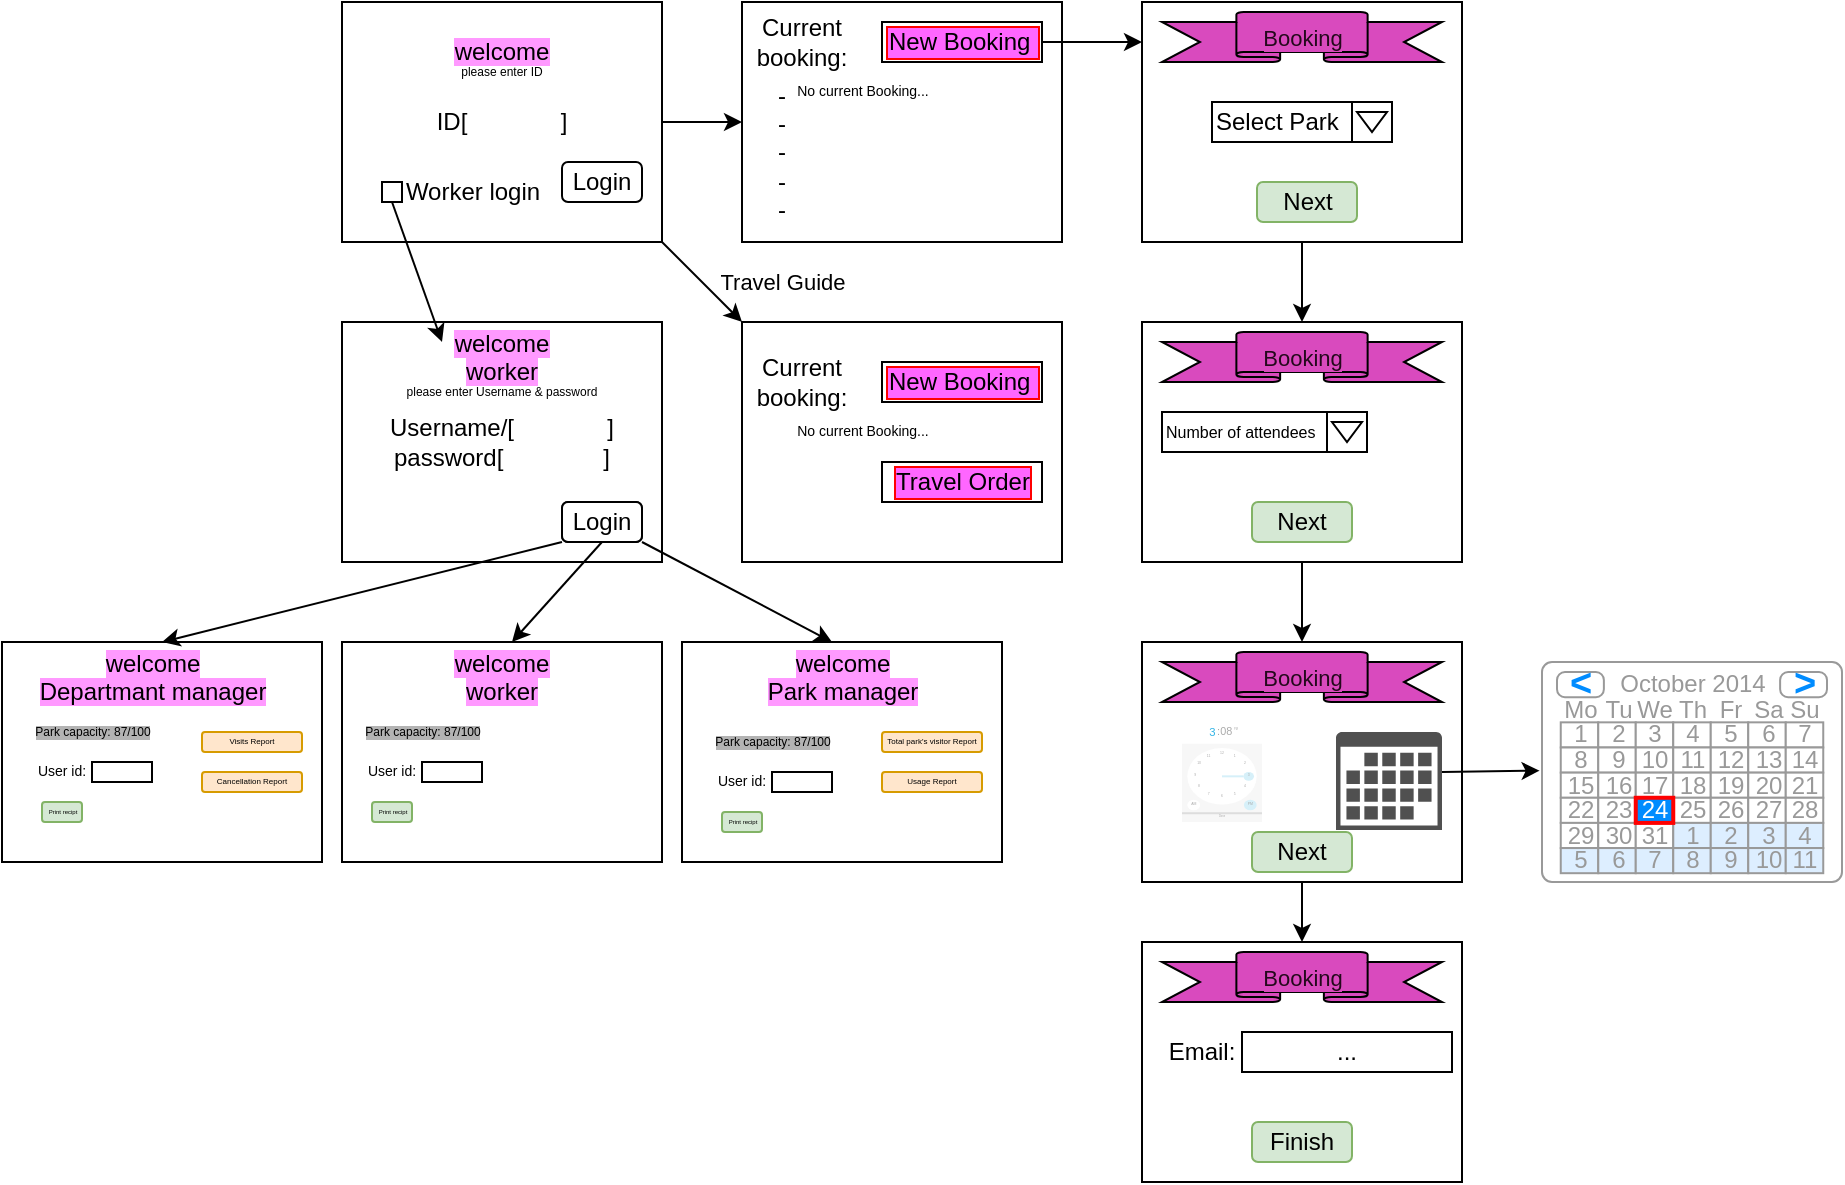 <mxfile version="21.6.5" type="device">
  <diagram name="Page-1" id="9f46799a-70d6-7492-0946-bef42562c5a5">
    <mxGraphModel dx="473" dy="431" grid="1" gridSize="10" guides="1" tooltips="1" connect="1" arrows="1" fold="1" page="1" pageScale="1" pageWidth="1100" pageHeight="850" background="none" math="0" shadow="0">
      <root>
        <mxCell id="0" />
        <mxCell id="1" parent="0" />
        <mxCell id="_33wSnnd3f7Oau2HynZq-1" value="ID[&amp;nbsp; &amp;nbsp; &amp;nbsp; &amp;nbsp; &amp;nbsp; &amp;nbsp; &amp;nbsp; ]" style="rounded=0;whiteSpace=wrap;html=1;shadow=0;" vertex="1" parent="1">
          <mxGeometry x="230" y="30" width="160" height="120" as="geometry" />
        </mxCell>
        <mxCell id="_33wSnnd3f7Oau2HynZq-2" value="&lt;span style=&quot;background-color: rgb(255, 153, 255);&quot;&gt;welcome&lt;/span&gt;" style="text;html=1;strokeColor=none;fillColor=none;align=center;verticalAlign=middle;whiteSpace=wrap;rounded=0;" vertex="1" parent="1">
          <mxGeometry x="280" y="40" width="60" height="30" as="geometry" />
        </mxCell>
        <mxCell id="_33wSnnd3f7Oau2HynZq-3" value="please enter ID" style="text;html=1;strokeColor=none;fillColor=none;align=center;verticalAlign=middle;whiteSpace=wrap;rounded=0;strokeWidth=0;fontSize=6;" vertex="1" parent="1">
          <mxGeometry x="280" y="50" width="60" height="30" as="geometry" />
        </mxCell>
        <mxCell id="_33wSnnd3f7Oau2HynZq-4" value="" style="whiteSpace=wrap;html=1;aspect=fixed;" vertex="1" parent="1">
          <mxGeometry x="250" y="120" width="10" height="10" as="geometry" />
        </mxCell>
        <mxCell id="_33wSnnd3f7Oau2HynZq-5" value="Worker login" style="text;html=1;strokeColor=none;fillColor=none;align=center;verticalAlign=middle;rounded=0;" vertex="1" parent="1">
          <mxGeometry x="260" y="110" width="70" height="30" as="geometry" />
        </mxCell>
        <mxCell id="_33wSnnd3f7Oau2HynZq-7" value="Username/[&amp;nbsp; &amp;nbsp; &amp;nbsp; &amp;nbsp; &amp;nbsp; &amp;nbsp; &amp;nbsp; ]&lt;br&gt;password[&amp;nbsp; &amp;nbsp; &amp;nbsp; &amp;nbsp; &amp;nbsp; &amp;nbsp; &amp;nbsp; &amp;nbsp;]" style="rounded=0;whiteSpace=wrap;html=1;shadow=0;" vertex="1" parent="1">
          <mxGeometry x="230" y="190" width="160" height="120" as="geometry" />
        </mxCell>
        <mxCell id="_33wSnnd3f7Oau2HynZq-8" value="please enter Username &amp;amp; password" style="text;html=1;strokeColor=none;fillColor=none;align=center;verticalAlign=middle;whiteSpace=wrap;rounded=0;strokeWidth=0;fontSize=6;" vertex="1" parent="1">
          <mxGeometry x="260" y="210" width="100" height="30" as="geometry" />
        </mxCell>
        <mxCell id="_33wSnnd3f7Oau2HynZq-10" value="&lt;span style=&quot;background-color: rgb(255, 153, 255);&quot;&gt;welcome&lt;br&gt;worker&lt;br&gt;&lt;br&gt;&lt;/span&gt;" style="text;html=1;strokeColor=none;fillColor=none;align=center;verticalAlign=middle;whiteSpace=wrap;rounded=0;" vertex="1" parent="1">
          <mxGeometry x="280" y="200" width="60" height="30" as="geometry" />
        </mxCell>
        <mxCell id="_33wSnnd3f7Oau2HynZq-11" value="" style="endArrow=classic;html=1;rounded=0;exitX=0.5;exitY=1;exitDx=0;exitDy=0;entryX=0;entryY=0;entryDx=0;entryDy=0;" edge="1" parent="1" source="_33wSnnd3f7Oau2HynZq-4" target="_33wSnnd3f7Oau2HynZq-10">
          <mxGeometry width="50" height="50" relative="1" as="geometry">
            <mxPoint x="290" y="200" as="sourcePoint" />
            <mxPoint x="340" y="150" as="targetPoint" />
          </mxGeometry>
        </mxCell>
        <mxCell id="_33wSnnd3f7Oau2HynZq-12" value="" style="rounded=0;whiteSpace=wrap;html=1;shadow=0;" vertex="1" parent="1">
          <mxGeometry x="430" y="30" width="160" height="120" as="geometry" />
        </mxCell>
        <mxCell id="_33wSnnd3f7Oau2HynZq-13" value="" style="endArrow=classic;html=1;rounded=0;entryX=0;entryY=0.5;entryDx=0;entryDy=0;" edge="1" parent="1" source="_33wSnnd3f7Oau2HynZq-1" target="_33wSnnd3f7Oau2HynZq-12">
          <mxGeometry width="50" height="50" relative="1" as="geometry">
            <mxPoint x="430" y="180" as="sourcePoint" />
            <mxPoint x="480" y="130" as="targetPoint" />
          </mxGeometry>
        </mxCell>
        <mxCell id="_33wSnnd3f7Oau2HynZq-14" value="New Booking&amp;nbsp;" style="rounded=0;html=1;labelBorderColor=#ff0000;labelBackgroundColor=#FF66FF;" vertex="1" parent="1">
          <mxGeometry x="500" y="40" width="80" height="20" as="geometry" />
        </mxCell>
        <mxCell id="_33wSnnd3f7Oau2HynZq-15" value="Current booking:" style="text;html=1;strokeColor=none;fillColor=none;align=center;verticalAlign=middle;whiteSpace=wrap;rounded=0;" vertex="1" parent="1">
          <mxGeometry x="430" y="35" width="60" height="30" as="geometry" />
        </mxCell>
        <mxCell id="_33wSnnd3f7Oau2HynZq-16" value="-&lt;br&gt;-&lt;br&gt;-&lt;br&gt;-&lt;br&gt;-" style="text;html=1;strokeColor=none;fillColor=none;align=center;verticalAlign=middle;whiteSpace=wrap;rounded=0;" vertex="1" parent="1">
          <mxGeometry x="420" y="90" width="60" height="30" as="geometry" />
        </mxCell>
        <mxCell id="_33wSnnd3f7Oau2HynZq-17" value="No current Booking...&lt;br&gt;" style="text;html=1;strokeColor=none;fillColor=none;align=center;verticalAlign=middle;rounded=0;fontSize=7;" vertex="1" parent="1">
          <mxGeometry x="460" y="60" width="60" height="30" as="geometry" />
        </mxCell>
        <mxCell id="_33wSnnd3f7Oau2HynZq-18" value="" style="endArrow=classic;html=1;rounded=0;exitX=1;exitY=0.5;exitDx=0;exitDy=0;" edge="1" parent="1" source="_33wSnnd3f7Oau2HynZq-14">
          <mxGeometry width="50" height="50" relative="1" as="geometry">
            <mxPoint x="610" y="140" as="sourcePoint" />
            <mxPoint x="630" y="50" as="targetPoint" />
          </mxGeometry>
        </mxCell>
        <mxCell id="_33wSnnd3f7Oau2HynZq-19" value="" style="rounded=0;whiteSpace=wrap;html=1;shadow=0;" vertex="1" parent="1">
          <mxGeometry x="630" y="30" width="160" height="120" as="geometry" />
        </mxCell>
        <mxCell id="_33wSnnd3f7Oau2HynZq-20" value="Select Park" style="rounded=0;whiteSpace=wrap;html=1;align=left;" vertex="1" parent="1">
          <mxGeometry x="665" y="80" width="90" height="20" as="geometry" />
        </mxCell>
        <mxCell id="_33wSnnd3f7Oau2HynZq-21" value="" style="rounded=0;whiteSpace=wrap;html=1;" vertex="1" parent="1">
          <mxGeometry x="735" y="80" width="20" height="20" as="geometry" />
        </mxCell>
        <mxCell id="_33wSnnd3f7Oau2HynZq-22" value="" style="html=1;shadow=0;dashed=0;align=center;verticalAlign=middle;shape=mxgraph.arrows2.arrow;dy=0.6;dx=40;direction=south;notch=0;" vertex="1" parent="1">
          <mxGeometry x="737.5" y="85" width="15" height="10" as="geometry" />
        </mxCell>
        <mxCell id="_33wSnnd3f7Oau2HynZq-28" value="" style="endArrow=classic;html=1;rounded=0;exitX=0.5;exitY=1;exitDx=0;exitDy=0;entryX=0.5;entryY=0;entryDx=0;entryDy=0;" edge="1" parent="1" source="_33wSnnd3f7Oau2HynZq-19">
          <mxGeometry width="50" height="50" relative="1" as="geometry">
            <mxPoint x="650" y="210" as="sourcePoint" />
            <mxPoint x="710" y="190" as="targetPoint" />
          </mxGeometry>
        </mxCell>
        <mxCell id="_33wSnnd3f7Oau2HynZq-29" value="" style="endArrow=classic;html=1;rounded=0;exitX=0.5;exitY=1;exitDx=0;exitDy=0;" edge="1" parent="1">
          <mxGeometry width="50" height="50" relative="1" as="geometry">
            <mxPoint x="710" y="310" as="sourcePoint" />
            <mxPoint x="710" y="350" as="targetPoint" />
          </mxGeometry>
        </mxCell>
        <mxCell id="_33wSnnd3f7Oau2HynZq-30" value="" style="rounded=0;whiteSpace=wrap;html=1;shadow=0;" vertex="1" parent="1">
          <mxGeometry x="630" y="190" width="160" height="120" as="geometry" />
        </mxCell>
        <mxCell id="_33wSnnd3f7Oau2HynZq-34" value="" style="rounded=0;whiteSpace=wrap;html=1;shadow=0;" vertex="1" parent="1">
          <mxGeometry x="430" y="190" width="160" height="120" as="geometry" />
        </mxCell>
        <mxCell id="_33wSnnd3f7Oau2HynZq-35" value="New Booking&amp;nbsp;" style="rounded=0;html=1;labelBorderColor=#ff0000;labelBackgroundColor=#FF66FF;" vertex="1" parent="1">
          <mxGeometry x="500" y="210" width="80" height="20" as="geometry" />
        </mxCell>
        <mxCell id="_33wSnnd3f7Oau2HynZq-36" value="Current booking:" style="text;html=1;strokeColor=none;fillColor=none;align=center;verticalAlign=middle;whiteSpace=wrap;rounded=0;" vertex="1" parent="1">
          <mxGeometry x="430" y="205" width="60" height="30" as="geometry" />
        </mxCell>
        <mxCell id="_33wSnnd3f7Oau2HynZq-37" value="No current Booking...&lt;br&gt;" style="text;html=1;strokeColor=none;fillColor=none;align=center;verticalAlign=middle;rounded=0;fontSize=7;" vertex="1" parent="1">
          <mxGeometry x="460" y="230" width="60" height="30" as="geometry" />
        </mxCell>
        <mxCell id="_33wSnnd3f7Oau2HynZq-38" value="Travel Order" style="rounded=0;html=1;labelBorderColor=#ff0000;labelBackgroundColor=#FF66FF;" vertex="1" parent="1">
          <mxGeometry x="500" y="260" width="80" height="20" as="geometry" />
        </mxCell>
        <mxCell id="_33wSnnd3f7Oau2HynZq-41" value="" style="endArrow=classic;html=1;rounded=0;exitX=1;exitY=1;exitDx=0;exitDy=0;entryX=0;entryY=0;entryDx=0;entryDy=0;" edge="1" parent="1" source="_33wSnnd3f7Oau2HynZq-1" target="_33wSnnd3f7Oau2HynZq-34">
          <mxGeometry relative="1" as="geometry">
            <mxPoint x="370" y="120" as="sourcePoint" />
            <mxPoint x="470" y="120" as="targetPoint" />
          </mxGeometry>
        </mxCell>
        <mxCell id="_33wSnnd3f7Oau2HynZq-42" value="Travel Guide" style="edgeLabel;resizable=0;html=1;align=center;verticalAlign=middle;" connectable="0" vertex="1" parent="_33wSnnd3f7Oau2HynZq-41">
          <mxGeometry relative="1" as="geometry">
            <mxPoint x="40" as="offset" />
          </mxGeometry>
        </mxCell>
        <mxCell id="_33wSnnd3f7Oau2HynZq-43" value="Login" style="rounded=1;whiteSpace=wrap;html=1;" vertex="1" parent="1">
          <mxGeometry x="340" y="110" width="40" height="20" as="geometry" />
        </mxCell>
        <mxCell id="_33wSnnd3f7Oau2HynZq-44" value="Login" style="rounded=1;whiteSpace=wrap;html=1;" vertex="1" parent="1">
          <mxGeometry x="340" y="280" width="40" height="20" as="geometry" />
        </mxCell>
        <mxCell id="_33wSnnd3f7Oau2HynZq-45" value="Login" style="rounded=1;whiteSpace=wrap;html=1;" vertex="1" parent="1">
          <mxGeometry x="340" y="280" width="40" height="20" as="geometry" />
        </mxCell>
        <mxCell id="_33wSnnd3f7Oau2HynZq-48" value="" style="rounded=0;whiteSpace=wrap;html=1;" vertex="1" parent="1">
          <mxGeometry x="230" y="350" width="160" height="110" as="geometry" />
        </mxCell>
        <mxCell id="_33wSnnd3f7Oau2HynZq-50" value="&lt;span style=&quot;background-color: rgb(255, 153, 255);&quot;&gt;welcome&lt;br&gt;worker&lt;br&gt;&lt;br&gt;&lt;/span&gt;" style="text;html=1;strokeColor=none;fillColor=none;align=center;verticalAlign=middle;whiteSpace=wrap;rounded=0;" vertex="1" parent="1">
          <mxGeometry x="280" y="360" width="60" height="30" as="geometry" />
        </mxCell>
        <mxCell id="_33wSnnd3f7Oau2HynZq-51" value="" style="rounded=0;whiteSpace=wrap;html=1;" vertex="1" parent="1">
          <mxGeometry x="60" y="350" width="160" height="110" as="geometry" />
        </mxCell>
        <mxCell id="_33wSnnd3f7Oau2HynZq-53" value="" style="rounded=0;whiteSpace=wrap;html=1;" vertex="1" parent="1">
          <mxGeometry x="400" y="350" width="160" height="110" as="geometry" />
        </mxCell>
        <mxCell id="_33wSnnd3f7Oau2HynZq-54" value="&lt;span style=&quot;background-color: rgb(255, 153, 255);&quot;&gt;welcome&lt;br&gt;Departmant manager&lt;br&gt;&lt;br&gt;&lt;/span&gt;" style="text;html=1;strokeColor=none;fillColor=none;align=center;verticalAlign=middle;rounded=0;" vertex="1" parent="1">
          <mxGeometry x="100" y="360" width="70" height="30" as="geometry" />
        </mxCell>
        <mxCell id="_33wSnnd3f7Oau2HynZq-56" value="&lt;span style=&quot;background-color: rgb(255, 153, 255);&quot;&gt;welcome&lt;br&gt;Park&amp;nbsp;manager&lt;br&gt;&lt;br&gt;&lt;/span&gt;" style="text;html=1;strokeColor=none;fillColor=none;align=center;verticalAlign=middle;rounded=0;" vertex="1" parent="1">
          <mxGeometry x="445" y="360" width="70" height="30" as="geometry" />
        </mxCell>
        <mxCell id="_33wSnnd3f7Oau2HynZq-59" value="" style="endArrow=classic;html=1;rounded=0;exitX=0;exitY=1;exitDx=0;exitDy=0;entryX=0.5;entryY=0;entryDx=0;entryDy=0;" edge="1" parent="1" source="_33wSnnd3f7Oau2HynZq-45" target="_33wSnnd3f7Oau2HynZq-51">
          <mxGeometry width="50" height="50" relative="1" as="geometry">
            <mxPoint x="30" y="370" as="sourcePoint" />
            <mxPoint x="80" y="320" as="targetPoint" />
          </mxGeometry>
        </mxCell>
        <mxCell id="_33wSnnd3f7Oau2HynZq-60" value="" style="endArrow=classic;html=1;rounded=0;exitX=0.5;exitY=1;exitDx=0;exitDy=0;entryX=0.5;entryY=0;entryDx=0;entryDy=0;" edge="1" parent="1" source="_33wSnnd3f7Oau2HynZq-45">
          <mxGeometry width="50" height="50" relative="1" as="geometry">
            <mxPoint x="515" y="300" as="sourcePoint" />
            <mxPoint x="315" y="350" as="targetPoint" />
          </mxGeometry>
        </mxCell>
        <mxCell id="_33wSnnd3f7Oau2HynZq-61" value="" style="endArrow=classic;html=1;rounded=0;exitX=1;exitY=1;exitDx=0;exitDy=0;entryX=0.5;entryY=0;entryDx=0;entryDy=0;" edge="1" parent="1" source="_33wSnnd3f7Oau2HynZq-45">
          <mxGeometry width="50" height="50" relative="1" as="geometry">
            <mxPoint x="520" y="300" as="sourcePoint" />
            <mxPoint x="475" y="350" as="targetPoint" />
          </mxGeometry>
        </mxCell>
        <mxCell id="_33wSnnd3f7Oau2HynZq-62" value="Park capacity: 87/100" style="text;html=1;strokeColor=none;fillColor=none;align=center;verticalAlign=middle;rounded=0;fontSize=6;labelBackgroundColor=#B3B3B3;" vertex="1" parent="1">
          <mxGeometry x="230" y="380" width="80" height="30" as="geometry" />
        </mxCell>
        <mxCell id="_33wSnnd3f7Oau2HynZq-63" value="User id:" style="text;html=1;strokeColor=none;fillColor=none;align=center;verticalAlign=middle;whiteSpace=wrap;rounded=0;fontSize=7;" vertex="1" parent="1">
          <mxGeometry x="225" y="400" width="60" height="30" as="geometry" />
        </mxCell>
        <mxCell id="_33wSnnd3f7Oau2HynZq-64" value="" style="rounded=0;whiteSpace=wrap;html=1;" vertex="1" parent="1">
          <mxGeometry x="270" y="410" width="30" height="10" as="geometry" />
        </mxCell>
        <mxCell id="_33wSnnd3f7Oau2HynZq-65" value="Print recipt&lt;br style=&quot;font-size: 3px;&quot;&gt;" style="rounded=1;html=1;fontSize=3;align=center;labelBorderColor=none;fillColor=#d5e8d4;strokeColor=#82b366;" vertex="1" parent="1">
          <mxGeometry x="245" y="430" width="20" height="10" as="geometry" />
        </mxCell>
        <mxCell id="_33wSnnd3f7Oau2HynZq-69" value="Park capacity: 87/100" style="text;html=1;strokeColor=none;fillColor=none;align=center;verticalAlign=middle;rounded=0;fontSize=6;labelBackgroundColor=#B3B3B3;" vertex="1" parent="1">
          <mxGeometry x="65" y="380" width="80" height="30" as="geometry" />
        </mxCell>
        <mxCell id="_33wSnnd3f7Oau2HynZq-70" value="User id:" style="text;html=1;strokeColor=none;fillColor=none;align=center;verticalAlign=middle;whiteSpace=wrap;rounded=0;fontSize=7;" vertex="1" parent="1">
          <mxGeometry x="60" y="400" width="60" height="30" as="geometry" />
        </mxCell>
        <mxCell id="_33wSnnd3f7Oau2HynZq-71" value="Print recipt&lt;br style=&quot;font-size: 3px;&quot;&gt;" style="rounded=1;html=1;fontSize=3;align=center;labelBorderColor=none;fillColor=#d5e8d4;strokeColor=#82b366;" vertex="1" parent="1">
          <mxGeometry x="80" y="430" width="20" height="10" as="geometry" />
        </mxCell>
        <mxCell id="_33wSnnd3f7Oau2HynZq-72" value="" style="rounded=0;whiteSpace=wrap;html=1;" vertex="1" parent="1">
          <mxGeometry x="105" y="410" width="30" height="10" as="geometry" />
        </mxCell>
        <mxCell id="_33wSnnd3f7Oau2HynZq-73" value="Print recipt&lt;br style=&quot;font-size: 3px;&quot;&gt;" style="rounded=1;html=1;fontSize=3;align=center;labelBorderColor=none;fillColor=#d5e8d4;strokeColor=#82b366;" vertex="1" parent="1">
          <mxGeometry x="420" y="435" width="20" height="10" as="geometry" />
        </mxCell>
        <mxCell id="_33wSnnd3f7Oau2HynZq-74" value="User id:" style="text;html=1;strokeColor=none;fillColor=none;align=center;verticalAlign=middle;whiteSpace=wrap;rounded=0;fontSize=7;" vertex="1" parent="1">
          <mxGeometry x="400" y="405" width="60" height="30" as="geometry" />
        </mxCell>
        <mxCell id="_33wSnnd3f7Oau2HynZq-75" value="" style="rounded=0;whiteSpace=wrap;html=1;" vertex="1" parent="1">
          <mxGeometry x="445" y="415" width="30" height="10" as="geometry" />
        </mxCell>
        <mxCell id="_33wSnnd3f7Oau2HynZq-76" value="Park capacity: 87/100" style="text;html=1;strokeColor=none;fillColor=none;align=center;verticalAlign=middle;rounded=0;fontSize=6;labelBackgroundColor=#B3B3B3;" vertex="1" parent="1">
          <mxGeometry x="405" y="385" width="80" height="30" as="geometry" />
        </mxCell>
        <mxCell id="_33wSnnd3f7Oau2HynZq-81" value="Total park&#39;s visitor Report" style="rounded=1;whiteSpace=wrap;html=1;fontSize=4;fillColor=#ffe6cc;strokeColor=#d79b00;" vertex="1" parent="1">
          <mxGeometry x="500" y="395" width="50" height="10" as="geometry" />
        </mxCell>
        <mxCell id="_33wSnnd3f7Oau2HynZq-82" value="Usage Report" style="rounded=1;whiteSpace=wrap;html=1;fontSize=4;fillColor=#ffe6cc;strokeColor=#d79b00;" vertex="1" parent="1">
          <mxGeometry x="500" y="415" width="50" height="10" as="geometry" />
        </mxCell>
        <mxCell id="_33wSnnd3f7Oau2HynZq-85" value="Cancellation Report" style="rounded=1;whiteSpace=wrap;html=1;fontSize=4;fillColor=#ffe6cc;strokeColor=#d79b00;" vertex="1" parent="1">
          <mxGeometry x="160" y="415" width="50" height="10" as="geometry" />
        </mxCell>
        <mxCell id="_33wSnnd3f7Oau2HynZq-86" value="Visits Report" style="rounded=1;whiteSpace=wrap;html=1;fontSize=4;fillColor=#ffe6cc;strokeColor=#d79b00;" vertex="1" parent="1">
          <mxGeometry x="160" y="395" width="50" height="10" as="geometry" />
        </mxCell>
        <mxCell id="_33wSnnd3f7Oau2HynZq-87" value="Booking" style="verticalLabelPosition=middle;verticalAlign=middle;html=1;shape=mxgraph.basic.banner;horizontal=1;align=center;labelPosition=center;fontSize=11;fontColor=#25091d;labelBackgroundColor=#D94ABE;fillColor=#D94ABE;" vertex="1" parent="1">
          <mxGeometry x="640" y="35" width="140" height="25" as="geometry" />
        </mxCell>
        <mxCell id="_33wSnnd3f7Oau2HynZq-102" value="" style="rounded=0;whiteSpace=wrap;html=1;shadow=0;" vertex="1" parent="1">
          <mxGeometry x="630" y="350" width="160" height="120" as="geometry" />
        </mxCell>
        <mxCell id="_33wSnnd3f7Oau2HynZq-98" value="Booking" style="verticalLabelPosition=middle;verticalAlign=middle;html=1;shape=mxgraph.basic.banner;horizontal=1;align=center;labelPosition=center;fontSize=11;fontColor=#25091d;labelBackgroundColor=#D94ABE;fillColor=#D94ABE;" vertex="1" parent="1">
          <mxGeometry x="640" y="355" width="140" height="25" as="geometry" />
        </mxCell>
        <mxCell id="_33wSnnd3f7Oau2HynZq-103" value="" style="strokeWidth=1;shadow=0;dashed=0;align=center;html=1;shape=mxgraph.mockup.forms.rrect;rSize=5;strokeColor=#999999;fillColor=#ffffff;" vertex="1" parent="1">
          <mxGeometry x="830" y="360" width="150" height="110" as="geometry" />
        </mxCell>
        <mxCell id="_33wSnnd3f7Oau2HynZq-104" value="October 2014" style="strokeWidth=1;shadow=0;dashed=0;align=center;html=1;shape=mxgraph.mockup.forms.anchor;fontColor=#999999;" vertex="1" parent="_33wSnnd3f7Oau2HynZq-103">
          <mxGeometry x="28.125" y="5.029" width="93.75" height="12.571" as="geometry" />
        </mxCell>
        <mxCell id="_33wSnnd3f7Oau2HynZq-105" value="&lt;" style="strokeWidth=1;shadow=0;dashed=0;align=center;html=1;shape=mxgraph.mockup.forms.rrect;rSize=4;strokeColor=#999999;fontColor=#008cff;fontSize=19;fontStyle=1;" vertex="1" parent="_33wSnnd3f7Oau2HynZq-103">
          <mxGeometry x="7.5" y="5.029" width="23.438" height="12.571" as="geometry" />
        </mxCell>
        <mxCell id="_33wSnnd3f7Oau2HynZq-106" value="&gt;" style="strokeWidth=1;shadow=0;dashed=0;align=center;html=1;shape=mxgraph.mockup.forms.rrect;rSize=4;strokeColor=#999999;fontColor=#008cff;fontSize=19;fontStyle=1;" vertex="1" parent="_33wSnnd3f7Oau2HynZq-103">
          <mxGeometry x="119.062" y="5.029" width="23.438" height="12.571" as="geometry" />
        </mxCell>
        <mxCell id="_33wSnnd3f7Oau2HynZq-107" value="Mo" style="strokeWidth=1;shadow=0;dashed=0;align=center;html=1;shape=mxgraph.mockup.forms.anchor;fontColor=#999999;" vertex="1" parent="_33wSnnd3f7Oau2HynZq-103">
          <mxGeometry x="9.375" y="17.6" width="18.75" height="12.571" as="geometry" />
        </mxCell>
        <mxCell id="_33wSnnd3f7Oau2HynZq-108" value="Tu" style="strokeWidth=1;shadow=0;dashed=0;align=center;html=1;shape=mxgraph.mockup.forms.anchor;fontColor=#999999;" vertex="1" parent="_33wSnnd3f7Oau2HynZq-103">
          <mxGeometry x="28.125" y="17.6" width="18.75" height="12.571" as="geometry" />
        </mxCell>
        <mxCell id="_33wSnnd3f7Oau2HynZq-109" value="We" style="strokeWidth=1;shadow=0;dashed=0;align=center;html=1;shape=mxgraph.mockup.forms.anchor;fontColor=#999999;" vertex="1" parent="_33wSnnd3f7Oau2HynZq-103">
          <mxGeometry x="46.875" y="17.6" width="18.75" height="12.571" as="geometry" />
        </mxCell>
        <mxCell id="_33wSnnd3f7Oau2HynZq-110" value="Th" style="strokeWidth=1;shadow=0;dashed=0;align=center;html=1;shape=mxgraph.mockup.forms.anchor;fontColor=#999999;" vertex="1" parent="_33wSnnd3f7Oau2HynZq-103">
          <mxGeometry x="65.625" y="17.6" width="18.75" height="12.571" as="geometry" />
        </mxCell>
        <mxCell id="_33wSnnd3f7Oau2HynZq-111" value="Fr" style="strokeWidth=1;shadow=0;dashed=0;align=center;html=1;shape=mxgraph.mockup.forms.anchor;fontColor=#999999;" vertex="1" parent="_33wSnnd3f7Oau2HynZq-103">
          <mxGeometry x="84.375" y="17.6" width="18.75" height="12.571" as="geometry" />
        </mxCell>
        <mxCell id="_33wSnnd3f7Oau2HynZq-112" value="Sa" style="strokeWidth=1;shadow=0;dashed=0;align=center;html=1;shape=mxgraph.mockup.forms.anchor;fontColor=#999999;" vertex="1" parent="_33wSnnd3f7Oau2HynZq-103">
          <mxGeometry x="103.125" y="17.6" width="18.75" height="12.571" as="geometry" />
        </mxCell>
        <mxCell id="_33wSnnd3f7Oau2HynZq-113" value="Su" style="strokeWidth=1;shadow=0;dashed=0;align=center;html=1;shape=mxgraph.mockup.forms.anchor;fontColor=#999999;" vertex="1" parent="_33wSnnd3f7Oau2HynZq-103">
          <mxGeometry x="121.875" y="17.6" width="18.75" height="12.571" as="geometry" />
        </mxCell>
        <mxCell id="_33wSnnd3f7Oau2HynZq-114" value="1" style="strokeWidth=1;shadow=0;dashed=0;align=center;html=1;shape=mxgraph.mockup.forms.rrect;rSize=0;strokeColor=#999999;fontColor=#999999;" vertex="1" parent="_33wSnnd3f7Oau2HynZq-103">
          <mxGeometry x="9.375" y="30.171" width="18.75" height="12.571" as="geometry" />
        </mxCell>
        <mxCell id="_33wSnnd3f7Oau2HynZq-115" value="2" style="strokeWidth=1;shadow=0;dashed=0;align=center;html=1;shape=mxgraph.mockup.forms.rrect;rSize=0;strokeColor=#999999;fontColor=#999999;" vertex="1" parent="_33wSnnd3f7Oau2HynZq-103">
          <mxGeometry x="28.125" y="30.171" width="18.75" height="12.571" as="geometry" />
        </mxCell>
        <mxCell id="_33wSnnd3f7Oau2HynZq-116" value="3" style="strokeWidth=1;shadow=0;dashed=0;align=center;html=1;shape=mxgraph.mockup.forms.rrect;rSize=0;strokeColor=#999999;fontColor=#999999;" vertex="1" parent="_33wSnnd3f7Oau2HynZq-103">
          <mxGeometry x="46.875" y="30.171" width="18.75" height="12.571" as="geometry" />
        </mxCell>
        <mxCell id="_33wSnnd3f7Oau2HynZq-117" value="4" style="strokeWidth=1;shadow=0;dashed=0;align=center;html=1;shape=mxgraph.mockup.forms.rrect;rSize=0;strokeColor=#999999;fontColor=#999999;" vertex="1" parent="_33wSnnd3f7Oau2HynZq-103">
          <mxGeometry x="65.625" y="30.171" width="18.75" height="12.571" as="geometry" />
        </mxCell>
        <mxCell id="_33wSnnd3f7Oau2HynZq-118" value="5" style="strokeWidth=1;shadow=0;dashed=0;align=center;html=1;shape=mxgraph.mockup.forms.rrect;rSize=0;strokeColor=#999999;fontColor=#999999;" vertex="1" parent="_33wSnnd3f7Oau2HynZq-103">
          <mxGeometry x="84.375" y="30.171" width="18.75" height="12.571" as="geometry" />
        </mxCell>
        <mxCell id="_33wSnnd3f7Oau2HynZq-119" value="6" style="strokeWidth=1;shadow=0;dashed=0;align=center;html=1;shape=mxgraph.mockup.forms.rrect;rSize=0;strokeColor=#999999;fontColor=#999999;" vertex="1" parent="_33wSnnd3f7Oau2HynZq-103">
          <mxGeometry x="103.125" y="30.171" width="18.75" height="12.571" as="geometry" />
        </mxCell>
        <mxCell id="_33wSnnd3f7Oau2HynZq-120" value="7" style="strokeWidth=1;shadow=0;dashed=0;align=center;html=1;shape=mxgraph.mockup.forms.rrect;rSize=0;strokeColor=#999999;fontColor=#999999;" vertex="1" parent="_33wSnnd3f7Oau2HynZq-103">
          <mxGeometry x="121.875" y="30.171" width="18.75" height="12.571" as="geometry" />
        </mxCell>
        <mxCell id="_33wSnnd3f7Oau2HynZq-121" value="8" style="strokeWidth=1;shadow=0;dashed=0;align=center;html=1;shape=mxgraph.mockup.forms.rrect;rSize=0;strokeColor=#999999;fontColor=#999999;" vertex="1" parent="_33wSnnd3f7Oau2HynZq-103">
          <mxGeometry x="9.375" y="42.743" width="18.75" height="12.571" as="geometry" />
        </mxCell>
        <mxCell id="_33wSnnd3f7Oau2HynZq-122" value="9" style="strokeWidth=1;shadow=0;dashed=0;align=center;html=1;shape=mxgraph.mockup.forms.rrect;rSize=0;strokeColor=#999999;fontColor=#999999;" vertex="1" parent="_33wSnnd3f7Oau2HynZq-103">
          <mxGeometry x="28.125" y="42.743" width="18.75" height="12.571" as="geometry" />
        </mxCell>
        <mxCell id="_33wSnnd3f7Oau2HynZq-123" value="10" style="strokeWidth=1;shadow=0;dashed=0;align=center;html=1;shape=mxgraph.mockup.forms.rrect;rSize=0;strokeColor=#999999;fontColor=#999999;" vertex="1" parent="_33wSnnd3f7Oau2HynZq-103">
          <mxGeometry x="46.875" y="42.743" width="18.75" height="12.571" as="geometry" />
        </mxCell>
        <mxCell id="_33wSnnd3f7Oau2HynZq-124" value="11" style="strokeWidth=1;shadow=0;dashed=0;align=center;html=1;shape=mxgraph.mockup.forms.rrect;rSize=0;strokeColor=#999999;fontColor=#999999;" vertex="1" parent="_33wSnnd3f7Oau2HynZq-103">
          <mxGeometry x="65.625" y="42.743" width="18.75" height="12.571" as="geometry" />
        </mxCell>
        <mxCell id="_33wSnnd3f7Oau2HynZq-125" value="12" style="strokeWidth=1;shadow=0;dashed=0;align=center;html=1;shape=mxgraph.mockup.forms.rrect;rSize=0;strokeColor=#999999;fontColor=#999999;" vertex="1" parent="_33wSnnd3f7Oau2HynZq-103">
          <mxGeometry x="84.375" y="42.743" width="18.75" height="12.571" as="geometry" />
        </mxCell>
        <mxCell id="_33wSnnd3f7Oau2HynZq-126" value="13" style="strokeWidth=1;shadow=0;dashed=0;align=center;html=1;shape=mxgraph.mockup.forms.rrect;rSize=0;strokeColor=#999999;fontColor=#999999;" vertex="1" parent="_33wSnnd3f7Oau2HynZq-103">
          <mxGeometry x="103.125" y="42.743" width="18.75" height="12.571" as="geometry" />
        </mxCell>
        <mxCell id="_33wSnnd3f7Oau2HynZq-127" value="14" style="strokeWidth=1;shadow=0;dashed=0;align=center;html=1;shape=mxgraph.mockup.forms.rrect;rSize=0;strokeColor=#999999;fontColor=#999999;" vertex="1" parent="_33wSnnd3f7Oau2HynZq-103">
          <mxGeometry x="121.875" y="42.743" width="18.75" height="12.571" as="geometry" />
        </mxCell>
        <mxCell id="_33wSnnd3f7Oau2HynZq-128" value="15" style="strokeWidth=1;shadow=0;dashed=0;align=center;html=1;shape=mxgraph.mockup.forms.rrect;rSize=0;strokeColor=#999999;fontColor=#999999;" vertex="1" parent="_33wSnnd3f7Oau2HynZq-103">
          <mxGeometry x="9.375" y="55.314" width="18.75" height="12.571" as="geometry" />
        </mxCell>
        <mxCell id="_33wSnnd3f7Oau2HynZq-129" value="16" style="strokeWidth=1;shadow=0;dashed=0;align=center;html=1;shape=mxgraph.mockup.forms.rrect;rSize=0;strokeColor=#999999;fontColor=#999999;" vertex="1" parent="_33wSnnd3f7Oau2HynZq-103">
          <mxGeometry x="28.125" y="55.314" width="18.75" height="12.571" as="geometry" />
        </mxCell>
        <mxCell id="_33wSnnd3f7Oau2HynZq-130" value="17" style="strokeWidth=1;shadow=0;dashed=0;align=center;html=1;shape=mxgraph.mockup.forms.rrect;rSize=0;strokeColor=#999999;fontColor=#999999;" vertex="1" parent="_33wSnnd3f7Oau2HynZq-103">
          <mxGeometry x="46.875" y="55.314" width="18.75" height="12.571" as="geometry" />
        </mxCell>
        <mxCell id="_33wSnnd3f7Oau2HynZq-131" value="18" style="strokeWidth=1;shadow=0;dashed=0;align=center;html=1;shape=mxgraph.mockup.forms.rrect;rSize=0;strokeColor=#999999;fontColor=#999999;" vertex="1" parent="_33wSnnd3f7Oau2HynZq-103">
          <mxGeometry x="65.625" y="55.314" width="18.75" height="12.571" as="geometry" />
        </mxCell>
        <mxCell id="_33wSnnd3f7Oau2HynZq-132" value="19" style="strokeWidth=1;shadow=0;dashed=0;align=center;html=1;shape=mxgraph.mockup.forms.rrect;rSize=0;strokeColor=#999999;fontColor=#999999;" vertex="1" parent="_33wSnnd3f7Oau2HynZq-103">
          <mxGeometry x="84.375" y="55.314" width="18.75" height="12.571" as="geometry" />
        </mxCell>
        <mxCell id="_33wSnnd3f7Oau2HynZq-133" value="20" style="strokeWidth=1;shadow=0;dashed=0;align=center;html=1;shape=mxgraph.mockup.forms.rrect;rSize=0;strokeColor=#999999;fontColor=#999999;" vertex="1" parent="_33wSnnd3f7Oau2HynZq-103">
          <mxGeometry x="103.125" y="55.314" width="18.75" height="12.571" as="geometry" />
        </mxCell>
        <mxCell id="_33wSnnd3f7Oau2HynZq-134" value="21" style="strokeWidth=1;shadow=0;dashed=0;align=center;html=1;shape=mxgraph.mockup.forms.rrect;rSize=0;strokeColor=#999999;fontColor=#999999;" vertex="1" parent="_33wSnnd3f7Oau2HynZq-103">
          <mxGeometry x="121.875" y="55.314" width="18.75" height="12.571" as="geometry" />
        </mxCell>
        <mxCell id="_33wSnnd3f7Oau2HynZq-135" value="22" style="strokeWidth=1;shadow=0;dashed=0;align=center;html=1;shape=mxgraph.mockup.forms.rrect;rSize=0;strokeColor=#999999;fontColor=#999999;" vertex="1" parent="_33wSnnd3f7Oau2HynZq-103">
          <mxGeometry x="9.375" y="67.886" width="18.75" height="12.571" as="geometry" />
        </mxCell>
        <mxCell id="_33wSnnd3f7Oau2HynZq-136" value="23" style="strokeWidth=1;shadow=0;dashed=0;align=center;html=1;shape=mxgraph.mockup.forms.rrect;rSize=0;strokeColor=#999999;fontColor=#999999;" vertex="1" parent="_33wSnnd3f7Oau2HynZq-103">
          <mxGeometry x="28.125" y="67.886" width="18.75" height="12.571" as="geometry" />
        </mxCell>
        <mxCell id="_33wSnnd3f7Oau2HynZq-137" value="25" style="strokeWidth=1;shadow=0;dashed=0;align=center;html=1;shape=mxgraph.mockup.forms.rrect;rSize=0;strokeColor=#999999;fontColor=#999999;" vertex="1" parent="_33wSnnd3f7Oau2HynZq-103">
          <mxGeometry x="65.625" y="67.886" width="18.75" height="12.571" as="geometry" />
        </mxCell>
        <mxCell id="_33wSnnd3f7Oau2HynZq-138" value="26" style="strokeWidth=1;shadow=0;dashed=0;align=center;html=1;shape=mxgraph.mockup.forms.rrect;rSize=0;strokeColor=#999999;fontColor=#999999;" vertex="1" parent="_33wSnnd3f7Oau2HynZq-103">
          <mxGeometry x="84.375" y="67.886" width="18.75" height="12.571" as="geometry" />
        </mxCell>
        <mxCell id="_33wSnnd3f7Oau2HynZq-139" value="27" style="strokeWidth=1;shadow=0;dashed=0;align=center;html=1;shape=mxgraph.mockup.forms.rrect;rSize=0;strokeColor=#999999;fontColor=#999999;" vertex="1" parent="_33wSnnd3f7Oau2HynZq-103">
          <mxGeometry x="103.125" y="67.886" width="18.75" height="12.571" as="geometry" />
        </mxCell>
        <mxCell id="_33wSnnd3f7Oau2HynZq-140" value="28" style="strokeWidth=1;shadow=0;dashed=0;align=center;html=1;shape=mxgraph.mockup.forms.rrect;rSize=0;strokeColor=#999999;fontColor=#999999;" vertex="1" parent="_33wSnnd3f7Oau2HynZq-103">
          <mxGeometry x="121.875" y="67.886" width="18.75" height="12.571" as="geometry" />
        </mxCell>
        <mxCell id="_33wSnnd3f7Oau2HynZq-141" value="29" style="strokeWidth=1;shadow=0;dashed=0;align=center;html=1;shape=mxgraph.mockup.forms.rrect;rSize=0;strokeColor=#999999;fontColor=#999999;" vertex="1" parent="_33wSnnd3f7Oau2HynZq-103">
          <mxGeometry x="9.375" y="80.457" width="18.75" height="12.571" as="geometry" />
        </mxCell>
        <mxCell id="_33wSnnd3f7Oau2HynZq-142" value="30" style="strokeWidth=1;shadow=0;dashed=0;align=center;html=1;shape=mxgraph.mockup.forms.rrect;rSize=0;strokeColor=#999999;fontColor=#999999;" vertex="1" parent="_33wSnnd3f7Oau2HynZq-103">
          <mxGeometry x="28.125" y="80.457" width="18.75" height="12.571" as="geometry" />
        </mxCell>
        <mxCell id="_33wSnnd3f7Oau2HynZq-143" value="31" style="strokeWidth=1;shadow=0;dashed=0;align=center;html=1;shape=mxgraph.mockup.forms.rrect;rSize=0;strokeColor=#999999;fontColor=#999999;" vertex="1" parent="_33wSnnd3f7Oau2HynZq-103">
          <mxGeometry x="46.875" y="80.457" width="18.75" height="12.571" as="geometry" />
        </mxCell>
        <mxCell id="_33wSnnd3f7Oau2HynZq-144" value="1" style="strokeWidth=1;shadow=0;dashed=0;align=center;html=1;shape=mxgraph.mockup.forms.rrect;rSize=0;strokeColor=#999999;fontColor=#999999;fillColor=#ddeeff;" vertex="1" parent="_33wSnnd3f7Oau2HynZq-103">
          <mxGeometry x="65.625" y="80.457" width="18.75" height="12.571" as="geometry" />
        </mxCell>
        <mxCell id="_33wSnnd3f7Oau2HynZq-145" value="2" style="strokeWidth=1;shadow=0;dashed=0;align=center;html=1;shape=mxgraph.mockup.forms.rrect;rSize=0;strokeColor=#999999;fontColor=#999999;fillColor=#ddeeff;" vertex="1" parent="_33wSnnd3f7Oau2HynZq-103">
          <mxGeometry x="84.375" y="80.457" width="18.75" height="12.571" as="geometry" />
        </mxCell>
        <mxCell id="_33wSnnd3f7Oau2HynZq-146" value="3" style="strokeWidth=1;shadow=0;dashed=0;align=center;html=1;shape=mxgraph.mockup.forms.rrect;rSize=0;strokeColor=#999999;fontColor=#999999;fillColor=#ddeeff;" vertex="1" parent="_33wSnnd3f7Oau2HynZq-103">
          <mxGeometry x="103.125" y="80.457" width="18.75" height="12.571" as="geometry" />
        </mxCell>
        <mxCell id="_33wSnnd3f7Oau2HynZq-147" value="4" style="strokeWidth=1;shadow=0;dashed=0;align=center;html=1;shape=mxgraph.mockup.forms.rrect;rSize=0;strokeColor=#999999;fontColor=#999999;fillColor=#ddeeff;" vertex="1" parent="_33wSnnd3f7Oau2HynZq-103">
          <mxGeometry x="121.875" y="80.457" width="18.75" height="12.571" as="geometry" />
        </mxCell>
        <mxCell id="_33wSnnd3f7Oau2HynZq-148" value="5" style="strokeWidth=1;shadow=0;dashed=0;align=center;html=1;shape=mxgraph.mockup.forms.rrect;rSize=0;strokeColor=#999999;fontColor=#999999;fillColor=#ddeeff;" vertex="1" parent="_33wSnnd3f7Oau2HynZq-103">
          <mxGeometry x="9.375" y="93.029" width="18.75" height="12.571" as="geometry" />
        </mxCell>
        <mxCell id="_33wSnnd3f7Oau2HynZq-149" value="6" style="strokeWidth=1;shadow=0;dashed=0;align=center;html=1;shape=mxgraph.mockup.forms.rrect;rSize=0;strokeColor=#999999;fontColor=#999999;fillColor=#ddeeff;" vertex="1" parent="_33wSnnd3f7Oau2HynZq-103">
          <mxGeometry x="28.125" y="93.029" width="18.75" height="12.571" as="geometry" />
        </mxCell>
        <mxCell id="_33wSnnd3f7Oau2HynZq-150" value="7" style="strokeWidth=1;shadow=0;dashed=0;align=center;html=1;shape=mxgraph.mockup.forms.rrect;rSize=0;strokeColor=#999999;fontColor=#999999;fillColor=#ddeeff;" vertex="1" parent="_33wSnnd3f7Oau2HynZq-103">
          <mxGeometry x="46.875" y="93.029" width="18.75" height="12.571" as="geometry" />
        </mxCell>
        <mxCell id="_33wSnnd3f7Oau2HynZq-151" value="8" style="strokeWidth=1;shadow=0;dashed=0;align=center;html=1;shape=mxgraph.mockup.forms.rrect;rSize=0;strokeColor=#999999;fontColor=#999999;fillColor=#ddeeff;" vertex="1" parent="_33wSnnd3f7Oau2HynZq-103">
          <mxGeometry x="65.625" y="93.029" width="18.75" height="12.571" as="geometry" />
        </mxCell>
        <mxCell id="_33wSnnd3f7Oau2HynZq-152" value="9" style="strokeWidth=1;shadow=0;dashed=0;align=center;html=1;shape=mxgraph.mockup.forms.rrect;rSize=0;strokeColor=#999999;fontColor=#999999;fillColor=#ddeeff;" vertex="1" parent="_33wSnnd3f7Oau2HynZq-103">
          <mxGeometry x="84.375" y="93.029" width="18.75" height="12.571" as="geometry" />
        </mxCell>
        <mxCell id="_33wSnnd3f7Oau2HynZq-153" value="10" style="strokeWidth=1;shadow=0;dashed=0;align=center;html=1;shape=mxgraph.mockup.forms.rrect;rSize=0;strokeColor=#999999;fontColor=#999999;fillColor=#ddeeff;" vertex="1" parent="_33wSnnd3f7Oau2HynZq-103">
          <mxGeometry x="103.125" y="93.029" width="18.75" height="12.571" as="geometry" />
        </mxCell>
        <mxCell id="_33wSnnd3f7Oau2HynZq-154" value="11" style="strokeWidth=1;shadow=0;dashed=0;align=center;html=1;shape=mxgraph.mockup.forms.rrect;rSize=0;strokeColor=#999999;fontColor=#999999;fillColor=#ddeeff;" vertex="1" parent="_33wSnnd3f7Oau2HynZq-103">
          <mxGeometry x="121.875" y="93.029" width="18.75" height="12.571" as="geometry" />
        </mxCell>
        <mxCell id="_33wSnnd3f7Oau2HynZq-155" value="24" style="strokeWidth=1;shadow=0;dashed=0;align=center;html=1;shape=mxgraph.mockup.forms.rrect;rSize=0;strokeColor=#ff0000;fontColor=#ffffff;strokeWidth=2;fillColor=#008cff;" vertex="1" parent="_33wSnnd3f7Oau2HynZq-103">
          <mxGeometry x="46.875" y="67.886" width="18.75" height="12.571" as="geometry" />
        </mxCell>
        <mxCell id="_33wSnnd3f7Oau2HynZq-209" value="" style="sketch=0;pointerEvents=1;shadow=0;dashed=0;html=1;strokeColor=none;fillColor=#505050;labelPosition=center;verticalLabelPosition=bottom;verticalAlign=top;outlineConnect=0;align=center;shape=mxgraph.office.concepts.calendar;" vertex="1" parent="1">
          <mxGeometry x="727" y="395" width="53" height="49" as="geometry" />
        </mxCell>
        <mxCell id="_33wSnnd3f7Oau2HynZq-210" value="" style="endArrow=classic;html=1;rounded=0;entryX=-0.008;entryY=0.494;entryDx=0;entryDy=0;entryPerimeter=0;" edge="1" parent="1" target="_33wSnnd3f7Oau2HynZq-103">
          <mxGeometry width="50" height="50" relative="1" as="geometry">
            <mxPoint x="780" y="415" as="sourcePoint" />
            <mxPoint x="830" y="365" as="targetPoint" />
          </mxGeometry>
        </mxCell>
        <mxCell id="_33wSnnd3f7Oau2HynZq-211" value="" style="verticalLabelPosition=bottom;verticalAlign=top;html=1;shadow=0;dashed=0;strokeWidth=1;shape=mxgraph.android.time_picker;sketch=0;" vertex="1" parent="1">
          <mxGeometry x="650" y="390" width="40" height="50" as="geometry" />
        </mxCell>
        <mxCell id="_33wSnnd3f7Oau2HynZq-212" value="Booking" style="verticalLabelPosition=middle;verticalAlign=middle;html=1;shape=mxgraph.basic.banner;horizontal=1;align=center;labelPosition=center;fontSize=11;fontColor=#25091d;labelBackgroundColor=#D94ABE;fillColor=#D94ABE;" vertex="1" parent="1">
          <mxGeometry x="640" y="195" width="140" height="25" as="geometry" />
        </mxCell>
        <mxCell id="_33wSnnd3f7Oau2HynZq-213" value="&lt;font style=&quot;font-size: 8px;&quot;&gt;Number of attendees&lt;/font&gt;" style="rounded=0;html=1;align=left;fontSize=9;" vertex="1" parent="1">
          <mxGeometry x="640" y="235" width="102.5" height="20" as="geometry" />
        </mxCell>
        <mxCell id="_33wSnnd3f7Oau2HynZq-215" value="" style="rounded=0;whiteSpace=wrap;html=1;" vertex="1" parent="1">
          <mxGeometry x="722.5" y="235" width="20" height="20" as="geometry" />
        </mxCell>
        <mxCell id="_33wSnnd3f7Oau2HynZq-214" value="" style="html=1;shadow=0;dashed=0;align=center;verticalAlign=middle;shape=mxgraph.arrows2.arrow;dy=0.6;dx=40;direction=south;notch=0;" vertex="1" parent="1">
          <mxGeometry x="725" y="240" width="15" height="10" as="geometry" />
        </mxCell>
        <mxCell id="_33wSnnd3f7Oau2HynZq-219" value="" style="endArrow=classic;html=1;rounded=0;exitX=0.5;exitY=1;exitDx=0;exitDy=0;" edge="1" parent="1" source="_33wSnnd3f7Oau2HynZq-102">
          <mxGeometry width="50" height="50" relative="1" as="geometry">
            <mxPoint x="710" y="510" as="sourcePoint" />
            <mxPoint x="710" y="500" as="targetPoint" />
          </mxGeometry>
        </mxCell>
        <mxCell id="_33wSnnd3f7Oau2HynZq-222" value="" style="rounded=0;whiteSpace=wrap;html=1;shadow=0;" vertex="1" parent="1">
          <mxGeometry x="630" y="500" width="160" height="120" as="geometry" />
        </mxCell>
        <mxCell id="_33wSnnd3f7Oau2HynZq-221" value="Booking" style="verticalLabelPosition=middle;verticalAlign=middle;html=1;shape=mxgraph.basic.banner;horizontal=1;align=center;labelPosition=center;fontSize=11;fontColor=#25091d;labelBackgroundColor=#D94ABE;fillColor=#D94ABE;" vertex="1" parent="1">
          <mxGeometry x="640" y="505" width="140" height="25" as="geometry" />
        </mxCell>
        <mxCell id="_33wSnnd3f7Oau2HynZq-223" value="Email:" style="text;html=1;strokeColor=none;fillColor=none;align=center;verticalAlign=middle;whiteSpace=wrap;rounded=0;" vertex="1" parent="1">
          <mxGeometry x="630" y="540" width="60" height="30" as="geometry" />
        </mxCell>
        <mxCell id="_33wSnnd3f7Oau2HynZq-224" value="..." style="rounded=0;whiteSpace=wrap;html=1;" vertex="1" parent="1">
          <mxGeometry x="680" y="545" width="105" height="20" as="geometry" />
        </mxCell>
        <mxCell id="_33wSnnd3f7Oau2HynZq-225" value="Finish" style="rounded=1;whiteSpace=wrap;html=1;fillColor=#d5e8d4;strokeColor=#82b366;" vertex="1" parent="1">
          <mxGeometry x="685" y="590" width="50" height="20" as="geometry" />
        </mxCell>
        <mxCell id="_33wSnnd3f7Oau2HynZq-226" value="Next" style="rounded=1;whiteSpace=wrap;html=1;fillColor=#d5e8d4;strokeColor=#82b366;" vertex="1" parent="1">
          <mxGeometry x="685" y="445" width="50" height="20" as="geometry" />
        </mxCell>
        <mxCell id="_33wSnnd3f7Oau2HynZq-227" value="Next" style="rounded=1;whiteSpace=wrap;html=1;fillColor=#d5e8d4;strokeColor=#82b366;" vertex="1" parent="1">
          <mxGeometry x="685" y="280" width="50" height="20" as="geometry" />
        </mxCell>
        <mxCell id="_33wSnnd3f7Oau2HynZq-228" value="Next" style="rounded=1;whiteSpace=wrap;html=1;fillColor=#d5e8d4;strokeColor=#82b366;" vertex="1" parent="1">
          <mxGeometry x="687.5" y="120" width="50" height="20" as="geometry" />
        </mxCell>
      </root>
    </mxGraphModel>
  </diagram>
</mxfile>
